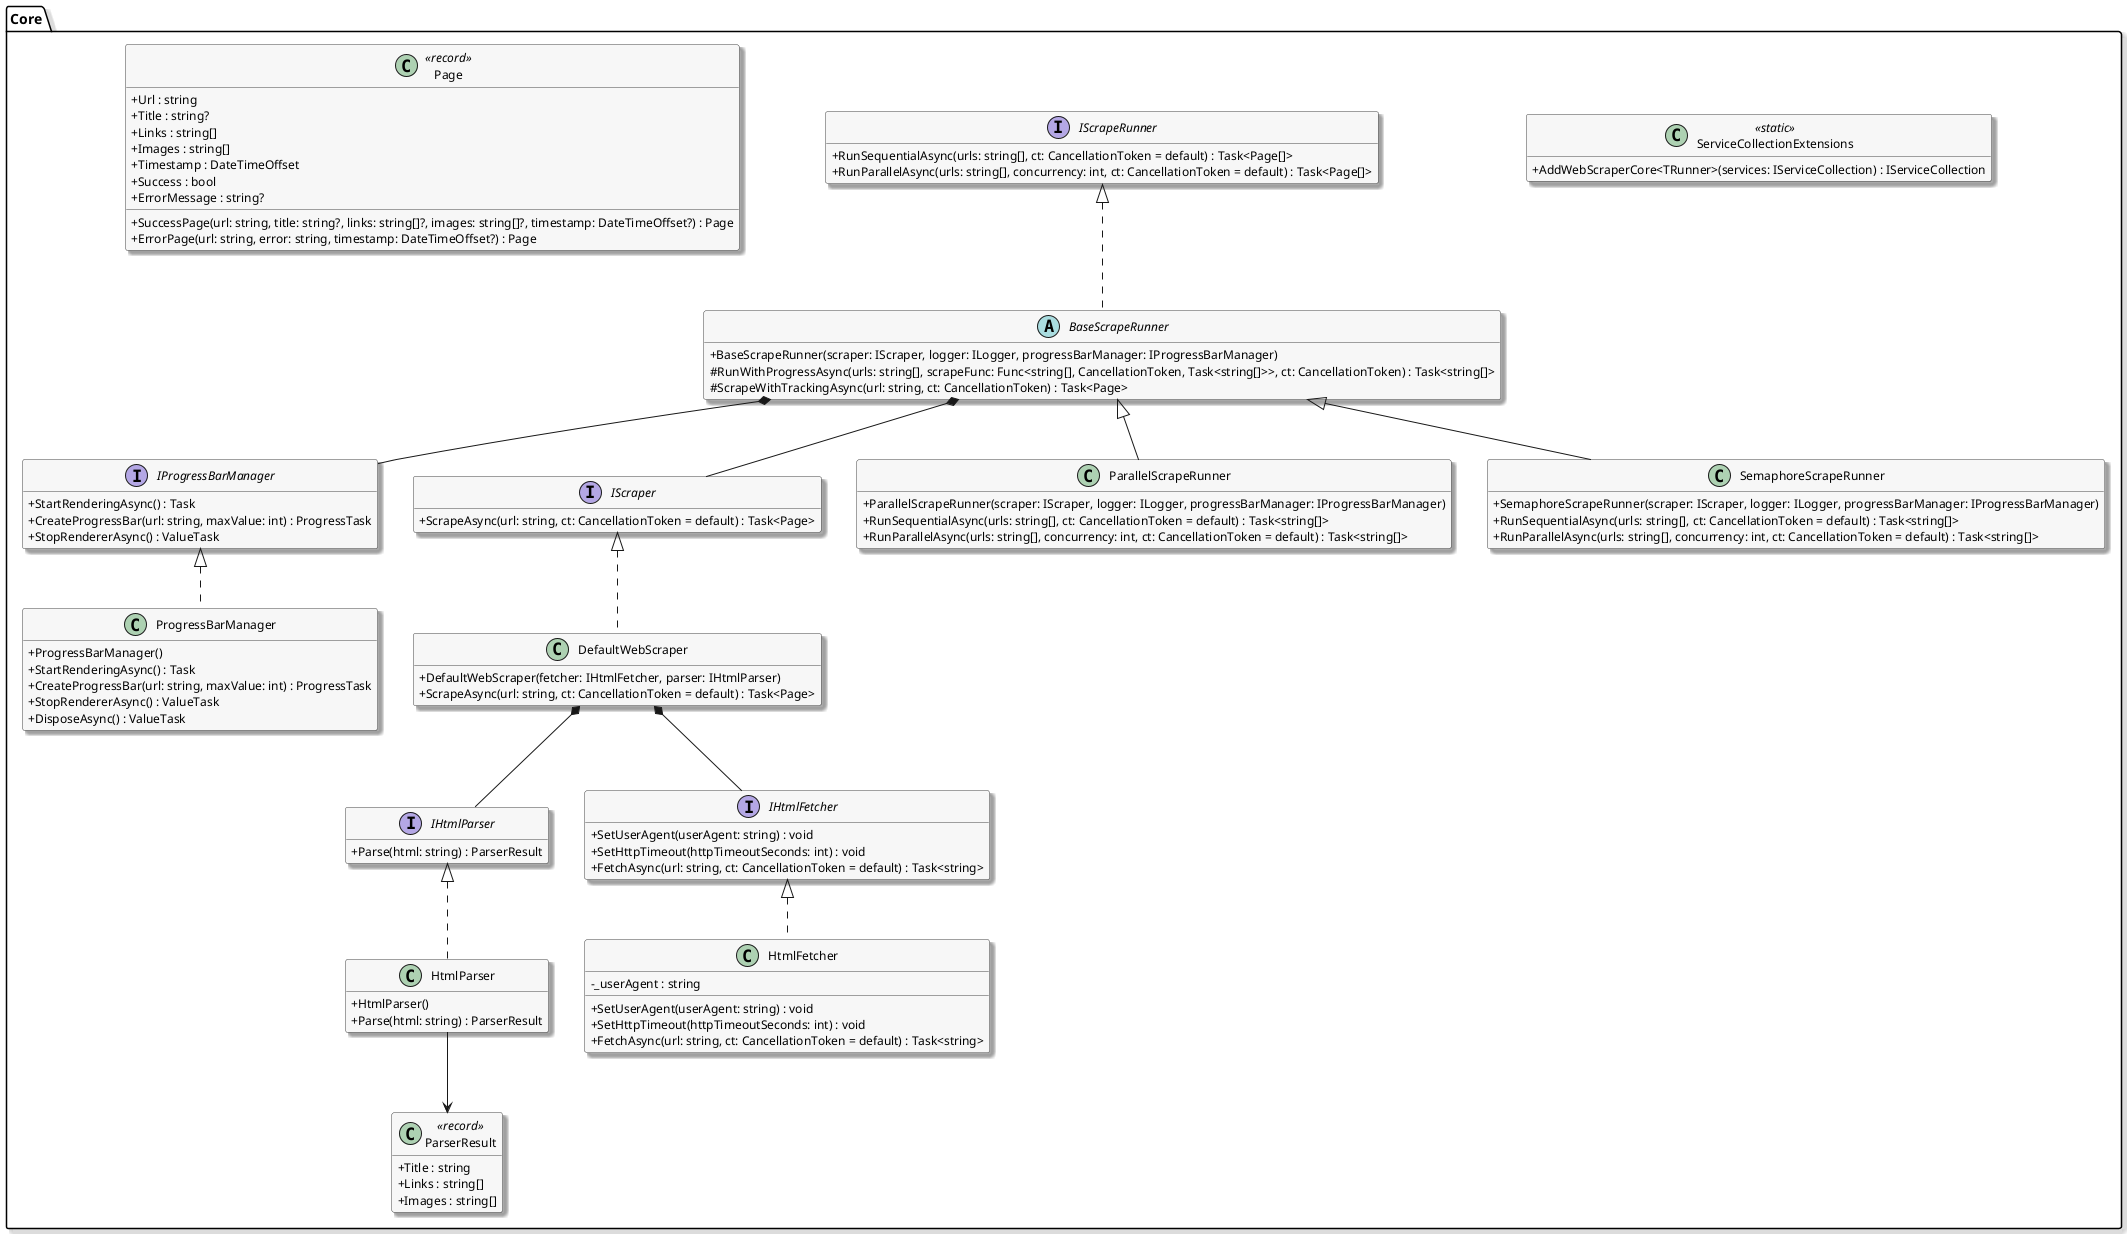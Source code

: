 @startuml classes_core
skinparam classAttributeIconSize 0
skinparam classFontSize 14
skinparam classAttributeFontSize 12
skinparam classBorderColor #444
skinparam classBackgroundColor #F7F7F7
skinparam shadowing true
hide empty methods
hide empty attributes

package "Core" {
    class ServiceCollectionExtensions <<static>> {
        + AddWebScraperCore<TRunner>(services: IServiceCollection) : IServiceCollection
    }
    
    interface IProgressBarManager {
        + StartRenderingAsync() : Task
        + CreateProgressBar(url: string, maxValue: int) : ProgressTask
        + StopRendererAsync() : ValueTask
    }

    class ProgressBarManager {
        + ProgressBarManager()
        + StartRenderingAsync() : Task
        + CreateProgressBar(url: string, maxValue: int) : ProgressTask
        + StopRendererAsync() : ValueTask
        + DisposeAsync() : ValueTask
    }

    IProgressBarManager <|.. ProgressBarManager

    interface IScraper {
        + ScrapeAsync(url: string, ct: CancellationToken = default) : Task<Page>
    }

    class DefaultWebScraper {
        + DefaultWebScraper(fetcher: IHtmlFetcher, parser: IHtmlParser)
        + ScrapeAsync(url: string, ct: CancellationToken = default) : Task<Page>
    }

    interface IScrapeRunner {
        + RunSequentialAsync(urls: string[], ct: CancellationToken = default) : Task<Page[]>
        + RunParallelAsync(urls: string[], concurrency: int, ct: CancellationToken = default) : Task<Page[]>
    }

    abstract class BaseScrapeRunner {
        + BaseScrapeRunner(scraper: IScraper, logger: ILogger, progressBarManager: IProgressBarManager)
        # RunWithProgressAsync(urls: string[], scrapeFunc: Func<string[], CancellationToken, Task<string[]>>, ct: CancellationToken) : Task<string[]>
        # ScrapeWithTrackingAsync(url: string, ct: CancellationToken) : Task<Page>
    }

    class ParallelScrapeRunner {
        + ParallelScrapeRunner(scraper: IScraper, logger: ILogger, progressBarManager: IProgressBarManager)
        + RunSequentialAsync(urls: string[], ct: CancellationToken = default) : Task<string[]>
        + RunParallelAsync(urls: string[], concurrency: int, ct: CancellationToken = default) : Task<string[]>
    }

    class SemaphoreScrapeRunner {
        + SemaphoreScrapeRunner(scraper: IScraper, logger: ILogger, progressBarManager: IProgressBarManager)
        + RunSequentialAsync(urls: string[], ct: CancellationToken = default) : Task<string[]>
        + RunParallelAsync(urls: string[], concurrency: int, ct: CancellationToken = default) : Task<string[]>
    }

    IScraper <|.. DefaultWebScraper
    IScrapeRunner <|.. BaseScrapeRunner
    BaseScrapeRunner <|-- ParallelScrapeRunner
    BaseScrapeRunner <|-- SemaphoreScrapeRunner

    interface IHtmlParser {
        + Parse(html: string) : ParserResult
    }

    class HtmlParser {
        + HtmlParser()
        + Parse(html: string) : ParserResult
    }

    IHtmlParser <|.. HtmlParser

    interface IHtmlFetcher {
        + SetUserAgent(userAgent: string) : void
        + SetHttpTimeout(httpTimeoutSeconds: int) : void
        + FetchAsync(url: string, ct: CancellationToken = default) : Task<string>
    }

    class HtmlFetcher {
        - _userAgent : string
        + SetUserAgent(userAgent: string) : void
        + SetHttpTimeout(httpTimeoutSeconds: int) : void
        + FetchAsync(url: string, ct: CancellationToken = default) : Task<string>
    }

    IHtmlFetcher <|.. HtmlFetcher

    class Page <<record>> {
        + Url : string
        + Title : string?
        + Links : string[]
        + Images : string[]
        + Timestamp : DateTimeOffset
        + Success : bool
        + ErrorMessage : string?
        + SuccessPage(url: string, title: string?, links: string[]?, images: string[]?, timestamp: DateTimeOffset?) : Page
        + ErrorPage(url: string, error: string, timestamp: DateTimeOffset?) : Page
    }

    class ParserResult <<record>> {
        + Title : string
        + Links : string[]
        + Images : string[]
    }
}

' Relations - Core
DefaultWebScraper *-- IHtmlFetcher
DefaultWebScraper *-- IHtmlParser
BaseScrapeRunner *-- IScraper
BaseScrapeRunner *-- IProgressBarManager
HtmlParser --> ParserResult
@enduml